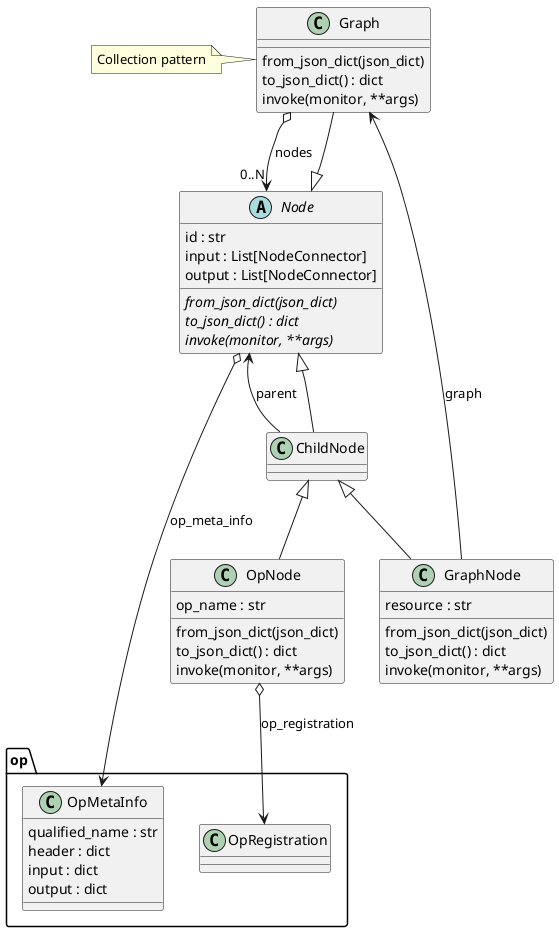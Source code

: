@startuml

abstract Node {
    id : str
    input : List[NodeConnector]
    output : List[NodeConnector]
    {abstract} from_json_dict(json_dict)
    {abstract} to_json_dict() : dict
    {abstract} invoke(monitor, **args)
}

class Graph extends Node {
    from_json_dict(json_dict)
    to_json_dict() : dict
    invoke(monitor, **args)
}

class ChildNode extends Node {
}

class GraphNode extends ChildNode {
    resource : str
    from_json_dict(json_dict)
    to_json_dict() : dict
    invoke(monitor, **args)
}

class OpNode extends ChildNode {
    op_name : str
    from_json_dict(json_dict)
    to_json_dict() : dict
    invoke(monitor, **args)
}

class op.OpMetaInfo {
    qualified_name : str
    header : dict
    input : dict
    output : dict
}

GraphNode --> Graph: graph
OpNode o--> op.OpRegistration : op_registration
Node o--> op.OpMetaInfo: op_meta_info
Graph o--> "0..N" Node: nodes
ChildNode --> Node : parent


note left of Graph
Collection pattern
end note

@enduml